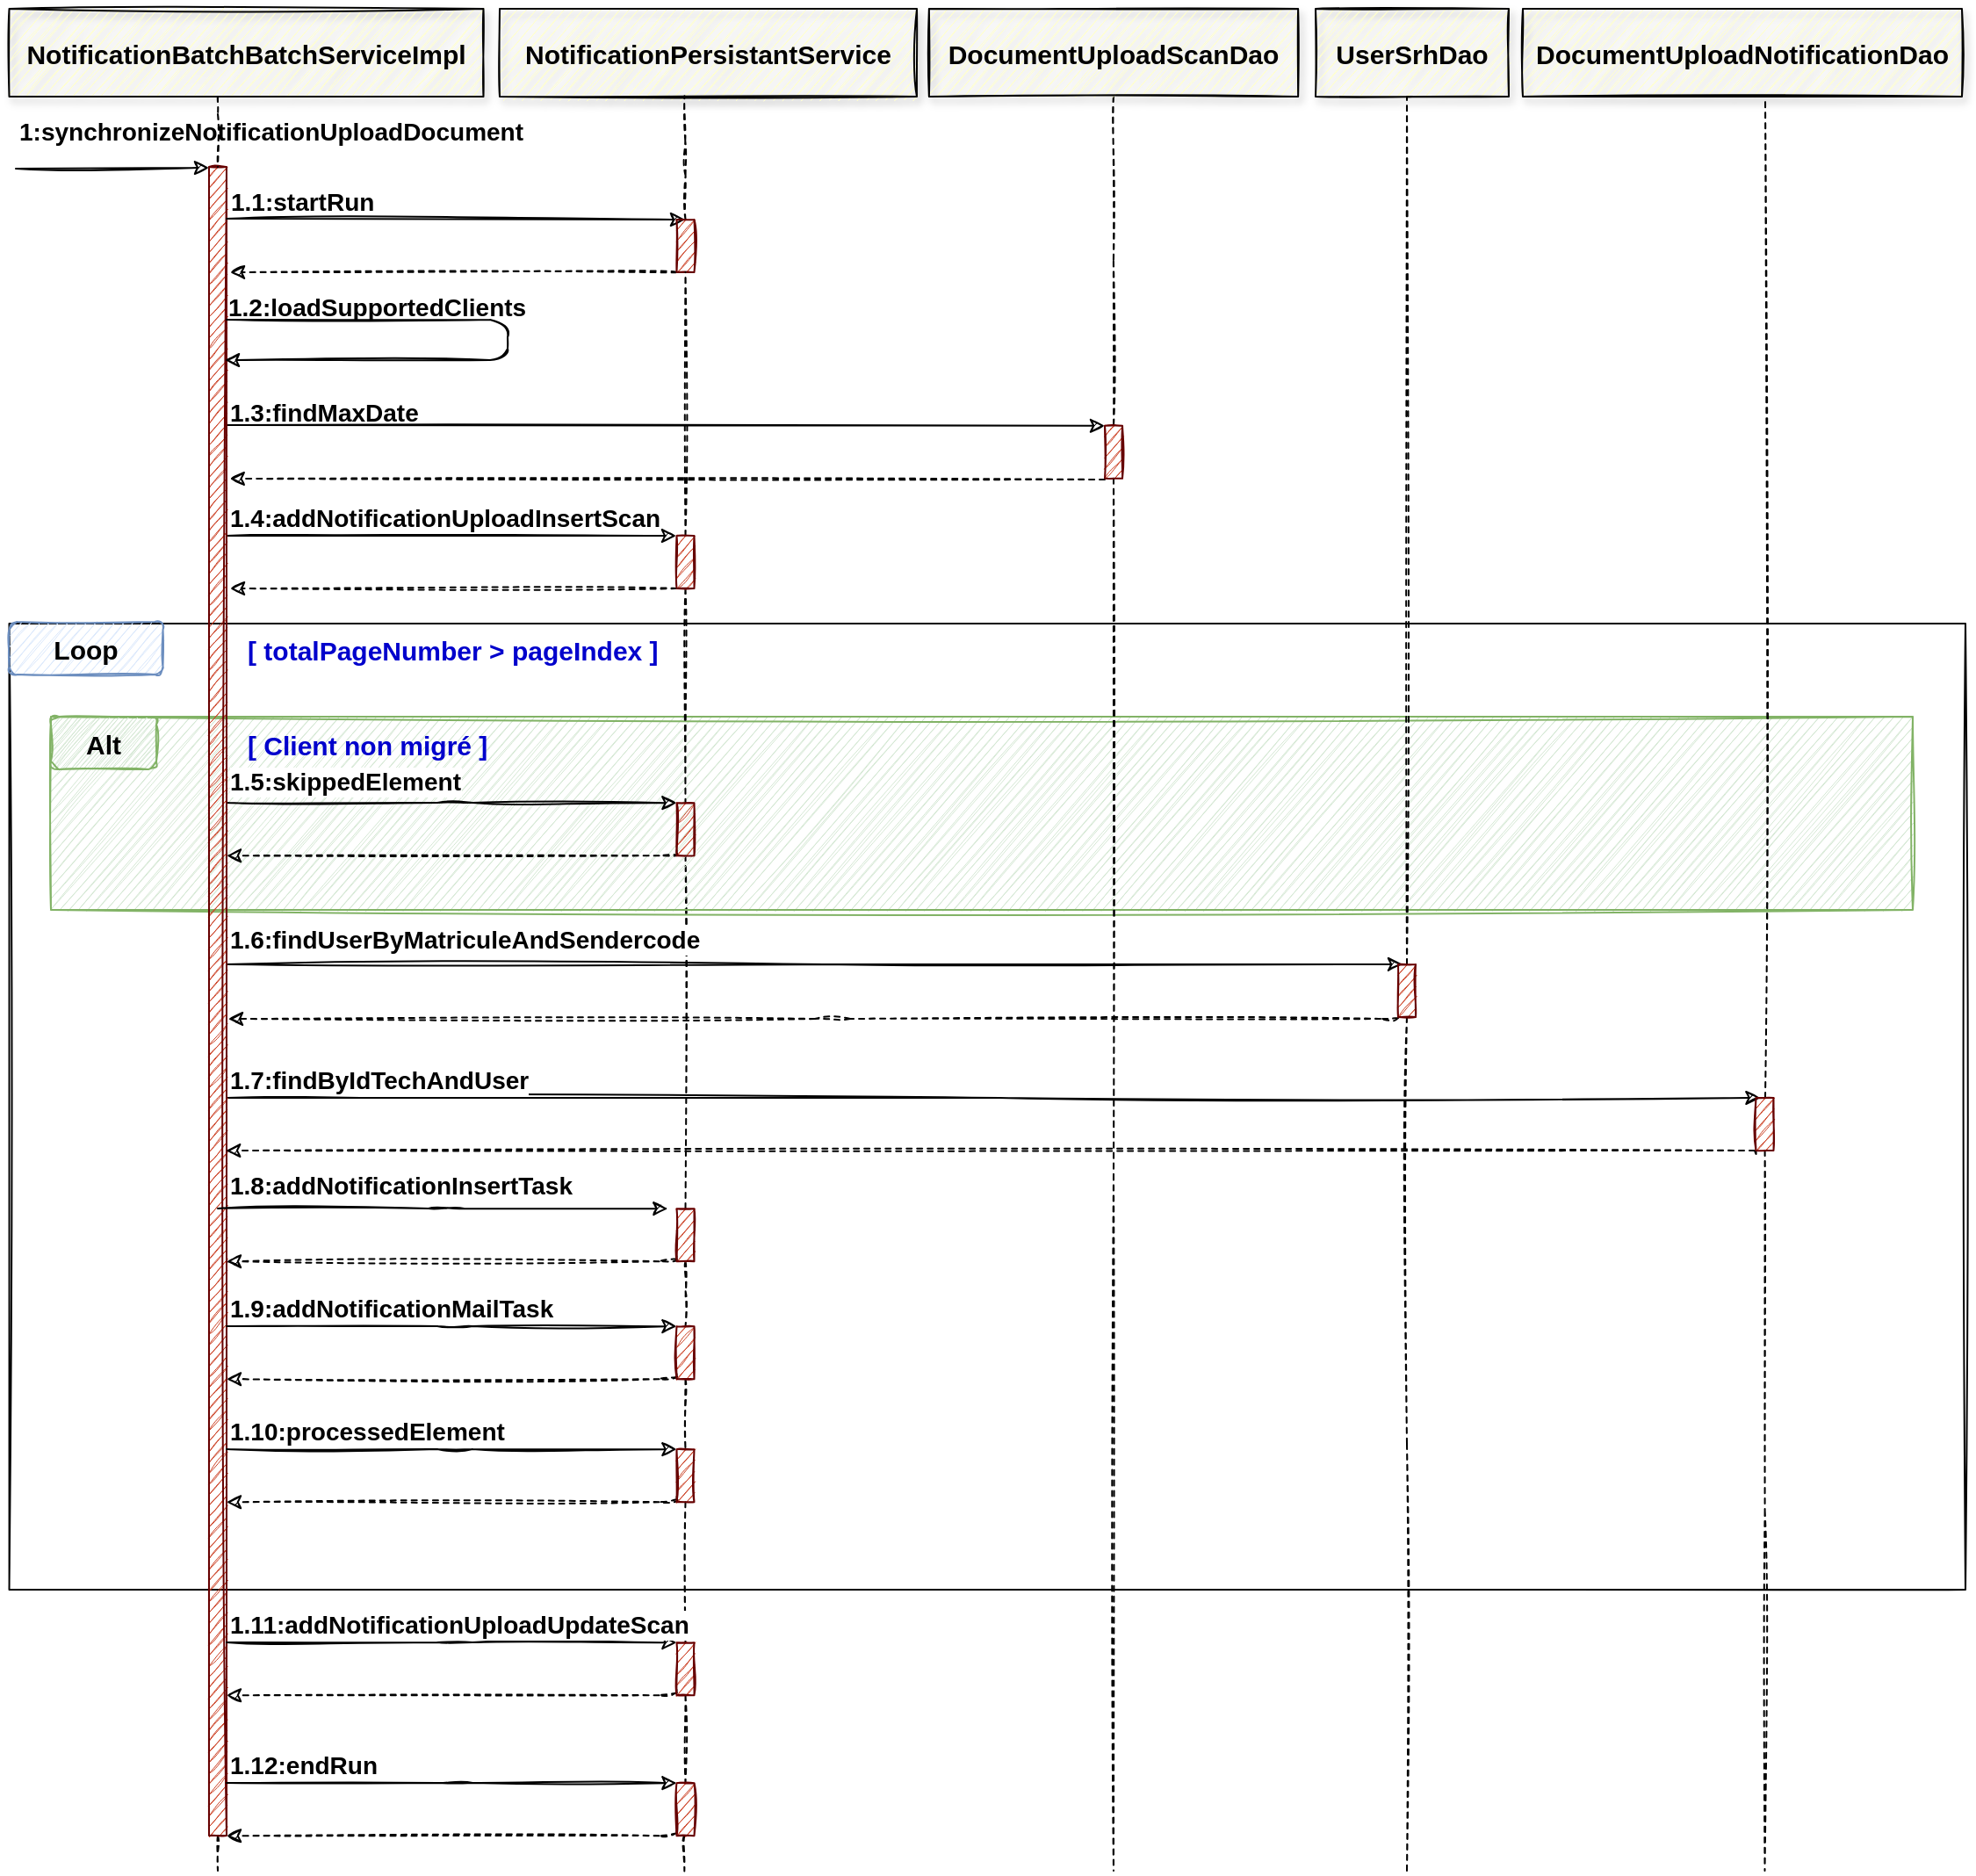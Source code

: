 <mxfile version="15.5.4" type="device"><diagram name="Page-1" id="9361dd3d-8414-5efd-6122-117bd74ce7a7"><mxGraphModel dx="1483" dy="699" grid="1" gridSize="10" guides="1" tooltips="1" connect="1" arrows="1" fold="1" page="0" pageScale="1.5" pageWidth="826" pageHeight="1169" background="none" math="0" shadow="0"><root><mxCell id="0"/><mxCell id="1" parent="0"/><mxCell id="20" value="" style="sketch=1;" parent="1" vertex="1"><mxGeometry x="86.25" y="410" width="1113.75" height="550" as="geometry"/></mxCell><mxCell id="xq3hzOyETr89jlFttqFF-105" value="" style="edgeStyle=orthogonalEdgeStyle;rounded=0;sketch=1;orthogonalLoop=1;jettySize=auto;html=1;dashed=1;fontSize=13;endArrow=none;endFill=0;align=center;startArrow=none;entryX=0.5;entryY=0;entryDx=0;entryDy=0;" edge="1" parent="1" source="xq3hzOyETr89jlFttqFF-112" target="xq3hzOyETr89jlFttqFF-142"><mxGeometry relative="1" as="geometry"><mxPoint x="474" y="806" as="targetPoint"/><mxPoint x="471.3" y="110" as="sourcePoint"/></mxGeometry></mxCell><mxCell id="xq3hzOyETr89jlFttqFF-127" value="" style="fillColor=#d5e8d4;sketch=1;strokeColor=#82b366;" vertex="1" parent="1"><mxGeometry x="110" y="463" width="1060" height="110" as="geometry"/></mxCell><mxCell id="xq3hzOyETr89jlFttqFF-102" value="&lt;b style=&quot;font-size: 14px;&quot;&gt;1.3:findMaxDate&lt;/b&gt;" style="edgeStyle=orthogonalEdgeStyle;sketch=1;orthogonalLoop=1;jettySize=auto;html=1;entryX=0;entryY=0;entryDx=0;entryDy=0;fontSize=14;startArrow=none;startFill=0;endArrow=classic;endFill=1;align=left;curved=1;labelBackgroundColor=none;" edge="1" parent="1"><mxGeometry x="-1" y="7" relative="1" as="geometry"><mxPoint x="210" y="297.0" as="sourcePoint"/><mxPoint x="710" y="297.39" as="targetPoint"/><Array as="points"><mxPoint x="460" y="297"/><mxPoint x="460" y="297"/></Array><mxPoint as="offset"/></mxGeometry></mxCell><mxCell id="xq3hzOyETr89jlFttqFF-110" value="&lt;b style=&quot;font-size: 14px;&quot;&gt;1.4:addNotificationUploadInsertScan&lt;/b&gt;" style="edgeStyle=orthogonalEdgeStyle;sketch=1;orthogonalLoop=1;jettySize=auto;html=1;fontSize=14;startArrow=none;startFill=0;endArrow=classic;endFill=1;align=left;" edge="1" parent="1" source="2"><mxGeometry x="-1" y="10" relative="1" as="geometry"><mxPoint x="466" y="360" as="targetPoint"/><Array as="points"><mxPoint x="466" y="360"/></Array><mxPoint as="offset"/></mxGeometry></mxCell><mxCell id="xq3hzOyETr89jlFttqFF-115" value="&lt;b style=&quot;font-size: 14px;&quot;&gt;1.5:skippedElement&lt;/b&gt;" style="edgeStyle=orthogonalEdgeStyle;sketch=1;orthogonalLoop=1;jettySize=auto;html=1;entryX=0;entryY=0;entryDx=0;entryDy=0;fontSize=14;startArrow=none;startFill=0;endArrow=classic;endFill=1;align=left;rounded=1;" edge="1" parent="1" target="xq3hzOyETr89jlFttqFF-112"><mxGeometry x="-1" y="12" relative="1" as="geometry"><mxPoint x="210" y="512" as="sourcePoint"/><Array as="points"><mxPoint x="340" y="512"/><mxPoint x="340" y="512"/></Array><mxPoint as="offset"/></mxGeometry></mxCell><mxCell id="xq3hzOyETr89jlFttqFF-133" style="edgeStyle=orthogonalEdgeStyle;sketch=1;orthogonalLoop=1;jettySize=auto;html=1;entryX=0.25;entryY=0;entryDx=0;entryDy=0;labelBackgroundColor=#FFFFFF;fontSize=11;fontColor=#FF3333;startArrow=none;startFill=0;endArrow=classic;endFill=1;align=center;rounded=0;" edge="1" parent="1" source="2" target="xq3hzOyETr89jlFttqFF-130"><mxGeometry relative="1" as="geometry"><Array as="points"><mxPoint x="550" y="604"/><mxPoint x="550" y="604"/></Array></mxGeometry></mxCell><mxCell id="xq3hzOyETr89jlFttqFF-134" value="&lt;font color=&quot;#000000&quot; style=&quot;font-size: 14px;&quot;&gt;&lt;b style=&quot;font-size: 14px;&quot;&gt;1.6:findUserByMatriculeAndSendercode&lt;/b&gt;&lt;/font&gt;" style="edgeLabel;html=1;align=left;verticalAlign=middle;resizable=0;points=[];fontSize=14;fontColor=#FF3333;" vertex="1" connectable="0" parent="xq3hzOyETr89jlFttqFF-133"><mxGeometry x="0.221" y="-5" relative="1" as="geometry"><mxPoint x="-409" y="-19" as="offset"/></mxGeometry></mxCell><mxCell id="xq3hzOyETr89jlFttqFF-138" value="&lt;b style=&quot;font-size: 14px;&quot;&gt;1.7:findByIdTechAndUser&lt;/b&gt;" style="edgeStyle=orthogonalEdgeStyle;rounded=0;sketch=1;orthogonalLoop=1;jettySize=auto;html=1;entryX=0.25;entryY=0;entryDx=0;entryDy=0;labelBackgroundColor=#FFFFFF;fontSize=14;fontColor=#000000;startArrow=none;startFill=0;endArrow=classic;endFill=1;align=left;" edge="1" parent="1" source="2" target="xq3hzOyETr89jlFttqFF-136"><mxGeometry x="-1" y="10" relative="1" as="geometry"><Array as="points"><mxPoint x="650" y="680"/><mxPoint x="650" y="680"/></Array><mxPoint as="offset"/></mxGeometry></mxCell><mxCell id="xq3hzOyETr89jlFttqFF-161" style="edgeStyle=orthogonalEdgeStyle;rounded=0;sketch=1;orthogonalLoop=1;jettySize=auto;html=1;dashed=1;labelBackgroundColor=#FFFFFF;fontSize=11;fontColor=#000000;startArrow=none;startFill=0;endArrow=none;endFill=0;align=center;" edge="1" parent="1" source="2"><mxGeometry relative="1" as="geometry"><mxPoint x="205" y="1120" as="targetPoint"/></mxGeometry></mxCell><mxCell id="2" value="" style="fillColor=#CC4125;strokeColor=#660000;sketch=1;" parent="1" vertex="1"><mxGeometry x="200" y="150" width="10" height="950" as="geometry"/></mxCell><mxCell id="3" value="1:synchronizeNotificationUploadDocument" style="edgeStyle=none;verticalLabelPosition=top;verticalAlign=bottom;labelPosition=left;align=left;sketch=1;fontStyle=1;labelBackgroundColor=#FFFFFF;fontSize=14;" parent="1" edge="1"><mxGeometry width="100" height="100" as="geometry"><mxPoint x="90" y="151" as="sourcePoint"/><mxPoint x="200" y="150.5" as="targetPoint"/><mxPoint x="-55" y="-11" as="offset"/></mxGeometry></mxCell><mxCell id="xq3hzOyETr89jlFttqFF-177" style="edgeStyle=orthogonalEdgeStyle;rounded=0;sketch=1;orthogonalLoop=1;jettySize=auto;html=1;entryX=0.5;entryY=0;entryDx=0;entryDy=0;dashed=1;labelBackgroundColor=none;fontSize=15;fontColor=#0000CC;startArrow=none;startFill=0;endArrow=none;endFill=0;align=left;" edge="1" parent="1" source="4" target="2"><mxGeometry relative="1" as="geometry"><Array as="points"><mxPoint x="205" y="120"/><mxPoint x="205" y="120"/></Array></mxGeometry></mxCell><mxCell id="4" value="NotificationBatchBatchServiceImpl" style="shadow=1;fillColor=#FFFFCC;strokeColor=default;sketch=1;fontStyle=1;verticalAlign=middle;horizontal=1;align=center;fontSize=15;" parent="1" vertex="1"><mxGeometry x="86.25" y="60" width="270" height="50" as="geometry"/></mxCell><mxCell id="9" value="1.1:startRun" style="edgeStyle=none;verticalLabelPosition=top;verticalAlign=bottom;sketch=1;fontStyle=1;fontSize=14;align=left;" parent="1" edge="1"><mxGeometry width="100" height="100" as="geometry"><mxPoint x="210" y="179.5" as="sourcePoint"/><mxPoint x="471" y="180" as="targetPoint"/><mxPoint x="-130" as="offset"/></mxGeometry></mxCell><mxCell id="72" value="Loop" style="rounded=1;fontStyle=1;fillColor=#dae8fc;strokeColor=#6c8ebf;sketch=1;fontSize=15;" parent="1" vertex="1"><mxGeometry x="86.25" y="409" width="87.5" height="30" as="geometry"/></mxCell><mxCell id="xq3hzOyETr89jlFttqFF-91" value="NotificationPersistantService" style="shadow=1;fillColor=#FFFFCC;strokeColor=default;sketch=1;fontStyle=1;verticalAlign=middle;horizontal=1;align=center;fontSize=15;" vertex="1" parent="1"><mxGeometry x="365.5" y="60" width="237.5" height="50" as="geometry"/></mxCell><mxCell id="xq3hzOyETr89jlFttqFF-96" style="edgeStyle=orthogonalEdgeStyle;sketch=1;orthogonalLoop=1;jettySize=auto;html=1;dashed=1;fontSize=13;endArrow=classic;endFill=1;align=center;startArrow=none;startFill=0;curved=1;" edge="1" parent="1" source="17"><mxGeometry relative="1" as="geometry"><mxPoint x="212" y="210" as="targetPoint"/><Array as="points"><mxPoint x="212" y="210"/></Array></mxGeometry></mxCell><mxCell id="xq3hzOyETr89jlFttqFF-121" style="edgeStyle=orthogonalEdgeStyle;rounded=1;sketch=1;orthogonalLoop=1;jettySize=auto;html=1;entryX=0.443;entryY=0.992;entryDx=0;entryDy=0;dashed=1;fontSize=11;startArrow=none;startFill=0;endArrow=none;endFill=0;align=center;entryPerimeter=0;" edge="1" parent="1" source="17" target="xq3hzOyETr89jlFttqFF-91"><mxGeometry relative="1" as="geometry"><Array as="points"/></mxGeometry></mxCell><mxCell id="17" value="" style="fillColor=#CC4125;strokeColor=#660000;sketch=1;" parent="1" vertex="1"><mxGeometry x="466.25" y="180" width="10" height="30" as="geometry"/></mxCell><mxCell id="xq3hzOyETr89jlFttqFF-97" value="&lt;b&gt;&lt;font style=&quot;font-size: 14px&quot;&gt;1.2:loadSupportedClients&lt;/font&gt;&lt;/b&gt;" style="edgeStyle=orthogonalEdgeStyle;sketch=1;orthogonalLoop=1;jettySize=auto;html=1;fontSize=13;startArrow=none;startFill=0;endArrow=classic;endFill=1;align=left;labelBackgroundColor=none;rounded=1;" edge="1" parent="1"><mxGeometry x="-1" y="7" relative="1" as="geometry"><mxPoint x="210" y="237" as="sourcePoint"/><mxPoint x="209" y="260" as="targetPoint"/><Array as="points"><mxPoint x="370" y="237"/><mxPoint x="370" y="260"/><mxPoint x="209" y="260"/></Array><mxPoint x="-1" as="offset"/></mxGeometry></mxCell><mxCell id="xq3hzOyETr89jlFttqFF-157" style="edgeStyle=orthogonalEdgeStyle;rounded=0;sketch=1;orthogonalLoop=1;jettySize=auto;html=1;dashed=1;labelBackgroundColor=#FFFFFF;fontSize=11;fontColor=#000000;startArrow=none;startFill=0;endArrow=none;endFill=0;align=center;entryX=0.5;entryY=0;entryDx=0;entryDy=0;" edge="1" parent="1" source="xq3hzOyETr89jlFttqFF-98" target="xq3hzOyETr89jlFttqFF-100"><mxGeometry relative="1" as="geometry"><mxPoint x="716" y="460" as="targetPoint"/></mxGeometry></mxCell><mxCell id="xq3hzOyETr89jlFttqFF-98" value="DocumentUploadScanDao" style="shadow=1;fillColor=#FFFFCC;strokeColor=default;sketch=1;fontStyle=1;verticalAlign=middle;horizontal=1;align=center;fontSize=15;" vertex="1" parent="1"><mxGeometry x="609.93" y="60" width="210.14" height="50" as="geometry"/></mxCell><mxCell id="xq3hzOyETr89jlFttqFF-111" style="edgeStyle=orthogonalEdgeStyle;sketch=1;orthogonalLoop=1;jettySize=auto;html=1;fontSize=11;startArrow=none;startFill=0;endArrow=classic;endFill=1;align=center;exitX=0;exitY=1;exitDx=0;exitDy=0;dashed=1;" edge="1" parent="1" source="xq3hzOyETr89jlFttqFF-104"><mxGeometry relative="1" as="geometry"><mxPoint x="212" y="390" as="targetPoint"/><Array as="points"><mxPoint x="212" y="390"/></Array></mxGeometry></mxCell><mxCell id="xq3hzOyETr89jlFttqFF-119" style="edgeStyle=orthogonalEdgeStyle;rounded=1;sketch=1;orthogonalLoop=1;jettySize=auto;html=1;entryX=0.5;entryY=0;entryDx=0;entryDy=0;dashed=1;fontSize=11;startArrow=none;startFill=0;endArrow=none;endFill=0;align=center;" edge="1" parent="1" source="xq3hzOyETr89jlFttqFF-104" target="xq3hzOyETr89jlFttqFF-112"><mxGeometry relative="1" as="geometry"/></mxCell><mxCell id="xq3hzOyETr89jlFttqFF-120" style="edgeStyle=orthogonalEdgeStyle;rounded=1;sketch=1;orthogonalLoop=1;jettySize=auto;html=1;entryX=0.5;entryY=1;entryDx=0;entryDy=0;dashed=1;fontSize=11;startArrow=none;startFill=0;endArrow=none;endFill=0;align=center;" edge="1" parent="1" source="xq3hzOyETr89jlFttqFF-104" target="17"><mxGeometry relative="1" as="geometry"/></mxCell><mxCell id="xq3hzOyETr89jlFttqFF-104" value="" style="fillColor=#CC4125;strokeColor=#660000;sketch=1;" vertex="1" parent="1"><mxGeometry x="466.25" y="360" width="10" height="30" as="geometry"/></mxCell><mxCell id="xq3hzOyETr89jlFttqFF-116" style="edgeStyle=orthogonalEdgeStyle;rounded=1;sketch=1;orthogonalLoop=1;jettySize=auto;html=1;entryX=1;entryY=0.606;entryDx=0;entryDy=0;entryPerimeter=0;fontSize=11;startArrow=none;startFill=0;endArrow=classic;endFill=1;align=center;exitX=0;exitY=1;exitDx=0;exitDy=0;dashed=1;" edge="1" parent="1"><mxGeometry relative="1" as="geometry"><mxPoint x="466.25" y="539.08" as="sourcePoint"/><mxPoint x="210" y="542.12" as="targetPoint"/><Array as="points"><mxPoint x="466" y="542"/></Array></mxGeometry></mxCell><mxCell id="xq3hzOyETr89jlFttqFF-112" value="" style="fillColor=#CC4125;strokeColor=#660000;sketch=1;" vertex="1" parent="1"><mxGeometry x="466.25" y="512.08" width="10" height="30" as="geometry"/></mxCell><mxCell id="xq3hzOyETr89jlFttqFF-117" value="UserSrhDao" style="shadow=1;fillColor=#FFFFCC;strokeColor=default;sketch=1;fontStyle=1;verticalAlign=middle;horizontal=1;align=center;fontSize=15;" vertex="1" parent="1"><mxGeometry x="830" y="60" width="110" height="50" as="geometry"/></mxCell><mxCell id="xq3hzOyETr89jlFttqFF-122" value="DocumentUploadNotificationDao" style="shadow=1;fillColor=#FFFFCC;strokeColor=default;sketch=1;fontStyle=1;verticalAlign=middle;horizontal=1;align=center;fontSize=15;" vertex="1" parent="1"><mxGeometry x="948" y="60" width="250" height="50" as="geometry"/></mxCell><mxCell id="xq3hzOyETr89jlFttqFF-126" value="&lt;b style=&quot;font-size: 15px;&quot;&gt;&lt;font style=&quot;font-size: 15px;&quot;&gt;[ totalPageNumber &amp;gt; pageIndex ]&lt;/font&gt;&lt;/b&gt;" style="text;html=1;strokeColor=none;fillColor=none;align=left;verticalAlign=middle;whiteSpace=wrap;rounded=0;sketch=1;fontSize=15;fontColor=#0000CC;" vertex="1" parent="1"><mxGeometry x="220" y="410" width="240" height="30" as="geometry"/></mxCell><mxCell id="xq3hzOyETr89jlFttqFF-128" value="Alt" style="rounded=1;fontStyle=1;fillColor=#d5e8d4;strokeColor=#82b366;sketch=1;fontSize=15;" vertex="1" parent="1"><mxGeometry x="110" y="463" width="60" height="30" as="geometry"/></mxCell><mxCell id="xq3hzOyETr89jlFttqFF-129" value="&lt;b style=&quot;font-size: 15px;&quot;&gt;&lt;font style=&quot;font-size: 15px;&quot;&gt;[ Client non migré ]&lt;/font&gt;&lt;/b&gt;" style="text;html=1;strokeColor=none;fillColor=none;align=left;verticalAlign=middle;whiteSpace=wrap;rounded=0;sketch=1;fontSize=15;fontColor=#0000CC;" vertex="1" parent="1"><mxGeometry x="220" y="464" width="140" height="30" as="geometry"/></mxCell><mxCell id="xq3hzOyETr89jlFttqFF-135" style="edgeStyle=orthogonalEdgeStyle;rounded=1;sketch=1;orthogonalLoop=1;jettySize=auto;html=1;labelBackgroundColor=#FFFFFF;fontSize=11;fontColor=#000000;startArrow=none;startFill=0;endArrow=classic;endFill=1;align=center;exitX=0;exitY=1;exitDx=0;exitDy=0;dashed=1;" edge="1" parent="1" source="xq3hzOyETr89jlFttqFF-130"><mxGeometry relative="1" as="geometry"><mxPoint x="211" y="635" as="targetPoint"/><Array as="points"><mxPoint x="555" y="635"/><mxPoint x="211" y="635"/></Array></mxGeometry></mxCell><mxCell id="xq3hzOyETr89jlFttqFF-179" style="edgeStyle=orthogonalEdgeStyle;rounded=0;sketch=1;orthogonalLoop=1;jettySize=auto;html=1;entryX=0.5;entryY=1;entryDx=0;entryDy=0;dashed=1;labelBackgroundColor=none;fontSize=15;fontColor=#0000CC;startArrow=none;startFill=0;endArrow=none;endFill=0;align=left;" edge="1" parent="1" source="xq3hzOyETr89jlFttqFF-130" target="xq3hzOyETr89jlFttqFF-117"><mxGeometry relative="1" as="geometry"><Array as="points"><mxPoint x="882" y="110"/></Array></mxGeometry></mxCell><mxCell id="xq3hzOyETr89jlFttqFF-181" style="edgeStyle=orthogonalEdgeStyle;rounded=0;sketch=1;orthogonalLoop=1;jettySize=auto;html=1;dashed=1;labelBackgroundColor=none;fontSize=15;fontColor=#0000CC;startArrow=none;startFill=0;endArrow=none;endFill=0;align=left;" edge="1" parent="1" source="xq3hzOyETr89jlFttqFF-130"><mxGeometry relative="1" as="geometry"><mxPoint x="882" y="1120" as="targetPoint"/></mxGeometry></mxCell><mxCell id="xq3hzOyETr89jlFttqFF-130" value="" style="fillColor=#CC4125;strokeColor=#660000;sketch=1;" vertex="1" parent="1"><mxGeometry x="877" y="604.0" width="10" height="30" as="geometry"/></mxCell><mxCell id="xq3hzOyETr89jlFttqFF-139" style="edgeStyle=orthogonalEdgeStyle;rounded=0;sketch=1;orthogonalLoop=1;jettySize=auto;html=1;entryX=0.959;entryY=0.775;entryDx=0;entryDy=0;entryPerimeter=0;labelBackgroundColor=#FFFFFF;fontSize=11;fontColor=#000000;startArrow=none;startFill=0;endArrow=classic;endFill=1;align=center;exitX=0;exitY=1;exitDx=0;exitDy=0;dashed=1;" edge="1" parent="1" source="xq3hzOyETr89jlFttqFF-136"><mxGeometry relative="1" as="geometry"><mxPoint x="1103.75" y="712" as="sourcePoint"/><mxPoint x="209.59" y="710" as="targetPoint"/><Array as="points"><mxPoint x="1081" y="712"/><mxPoint x="1080" y="710"/></Array></mxGeometry></mxCell><mxCell id="xq3hzOyETr89jlFttqFF-180" style="edgeStyle=orthogonalEdgeStyle;rounded=0;sketch=1;orthogonalLoop=1;jettySize=auto;html=1;dashed=1;labelBackgroundColor=none;fontSize=15;fontColor=#0000CC;startArrow=none;startFill=0;endArrow=none;endFill=0;align=left;" edge="1" parent="1" source="xq3hzOyETr89jlFttqFF-136"><mxGeometry relative="1" as="geometry"><mxPoint x="1086" y="110" as="targetPoint"/><Array as="points"><mxPoint x="1086" y="110"/></Array></mxGeometry></mxCell><mxCell id="xq3hzOyETr89jlFttqFF-182" style="edgeStyle=orthogonalEdgeStyle;rounded=0;sketch=1;orthogonalLoop=1;jettySize=auto;html=1;dashed=1;labelBackgroundColor=none;fontSize=15;fontColor=#0000CC;startArrow=none;startFill=0;endArrow=none;endFill=0;align=left;" edge="1" parent="1" source="xq3hzOyETr89jlFttqFF-136"><mxGeometry relative="1" as="geometry"><mxPoint x="1085.75" y="1120" as="targetPoint"/></mxGeometry></mxCell><mxCell id="xq3hzOyETr89jlFttqFF-136" value="" style="fillColor=#CC4125;strokeColor=#660000;sketch=1;" vertex="1" parent="1"><mxGeometry x="1080.75" y="680.0" width="10" height="30" as="geometry"/></mxCell><mxCell id="xq3hzOyETr89jlFttqFF-140" value="&lt;b style=&quot;font-size: 14px;&quot;&gt;1.8:addNotificationInsertTask&lt;/b&gt;" style="edgeStyle=orthogonalEdgeStyle;sketch=1;orthogonalLoop=1;jettySize=auto;html=1;entryX=0;entryY=0;entryDx=0;entryDy=0;fontSize=14;startArrow=none;startFill=0;endArrow=classic;endFill=1;align=left;rounded=1;" edge="1" parent="1"><mxGeometry x="-0.961" y="13" relative="1" as="geometry"><mxPoint x="205" y="743" as="sourcePoint"/><Array as="points"><mxPoint x="335" y="743"/><mxPoint x="335" y="743"/></Array><mxPoint as="offset"/><mxPoint x="461.25" y="743.08" as="targetPoint"/></mxGeometry></mxCell><mxCell id="xq3hzOyETr89jlFttqFF-141" style="edgeStyle=orthogonalEdgeStyle;rounded=1;sketch=1;orthogonalLoop=1;jettySize=auto;html=1;entryX=1;entryY=0.606;entryDx=0;entryDy=0;entryPerimeter=0;fontSize=11;startArrow=none;startFill=0;endArrow=classic;endFill=1;align=center;exitX=0;exitY=1;exitDx=0;exitDy=0;dashed=1;" edge="1" parent="1"><mxGeometry relative="1" as="geometry"><mxPoint x="466.25" y="770.08" as="sourcePoint"/><mxPoint x="210" y="773.12" as="targetPoint"/><Array as="points"><mxPoint x="466" y="773"/></Array></mxGeometry></mxCell><mxCell id="xq3hzOyETr89jlFttqFF-167" style="edgeStyle=orthogonalEdgeStyle;rounded=0;sketch=1;orthogonalLoop=1;jettySize=auto;html=1;entryX=0.5;entryY=0;entryDx=0;entryDy=0;dashed=1;labelBackgroundColor=#FFFFFF;fontSize=11;fontColor=#000000;startArrow=none;startFill=0;endArrow=none;endFill=0;align=center;" edge="1" parent="1" source="xq3hzOyETr89jlFttqFF-142" target="xq3hzOyETr89jlFttqFF-145"><mxGeometry relative="1" as="geometry"/></mxCell><mxCell id="xq3hzOyETr89jlFttqFF-142" value="" style="fillColor=#CC4125;strokeColor=#660000;sketch=1;" vertex="1" parent="1"><mxGeometry x="466.25" y="743.08" width="10" height="30" as="geometry"/></mxCell><mxCell id="xq3hzOyETr89jlFttqFF-143" value="&lt;b style=&quot;font-size: 14px;&quot;&gt;1.9:addNotificationMailTask&lt;/b&gt;" style="edgeStyle=orthogonalEdgeStyle;sketch=1;orthogonalLoop=1;jettySize=auto;html=1;entryX=0;entryY=0;entryDx=0;entryDy=0;fontSize=14;startArrow=none;startFill=0;endArrow=classic;endFill=1;align=left;rounded=1;" edge="1" parent="1" target="xq3hzOyETr89jlFttqFF-145"><mxGeometry x="-1" y="10" relative="1" as="geometry"><mxPoint x="210" y="810" as="sourcePoint"/><Array as="points"><mxPoint x="340" y="810"/><mxPoint x="340" y="810"/></Array><mxPoint as="offset"/></mxGeometry></mxCell><mxCell id="xq3hzOyETr89jlFttqFF-144" style="edgeStyle=orthogonalEdgeStyle;rounded=1;sketch=1;orthogonalLoop=1;jettySize=auto;html=1;entryX=1;entryY=0.606;entryDx=0;entryDy=0;entryPerimeter=0;fontSize=11;startArrow=none;startFill=0;endArrow=classic;endFill=1;align=center;exitX=0;exitY=1;exitDx=0;exitDy=0;dashed=1;" edge="1" parent="1"><mxGeometry relative="1" as="geometry"><mxPoint x="466.25" y="837.08" as="sourcePoint"/><mxPoint x="210" y="840.12" as="targetPoint"/><Array as="points"><mxPoint x="466" y="840"/></Array></mxGeometry></mxCell><mxCell id="xq3hzOyETr89jlFttqFF-168" style="edgeStyle=orthogonalEdgeStyle;rounded=0;sketch=1;orthogonalLoop=1;jettySize=auto;html=1;entryX=0.5;entryY=0;entryDx=0;entryDy=0;dashed=1;labelBackgroundColor=#FFFFFF;fontSize=11;fontColor=#000000;startArrow=none;startFill=0;endArrow=none;endFill=0;align=center;" edge="1" parent="1" source="xq3hzOyETr89jlFttqFF-145" target="xq3hzOyETr89jlFttqFF-148"><mxGeometry relative="1" as="geometry"/></mxCell><mxCell id="xq3hzOyETr89jlFttqFF-145" value="" style="fillColor=#CC4125;strokeColor=#660000;sketch=1;" vertex="1" parent="1"><mxGeometry x="466.25" y="810.08" width="10" height="30" as="geometry"/></mxCell><mxCell id="xq3hzOyETr89jlFttqFF-146" value="&lt;b style=&quot;font-size: 14px;&quot;&gt;1.10:processedElement&lt;/b&gt;" style="edgeStyle=orthogonalEdgeStyle;sketch=1;orthogonalLoop=1;jettySize=auto;html=1;entryX=0;entryY=0;entryDx=0;entryDy=0;fontSize=14;startArrow=none;startFill=0;endArrow=classic;endFill=1;align=left;rounded=1;" edge="1" parent="1" target="xq3hzOyETr89jlFttqFF-148"><mxGeometry x="-1" y="10" relative="1" as="geometry"><mxPoint x="210" y="880" as="sourcePoint"/><Array as="points"><mxPoint x="340" y="880"/><mxPoint x="340" y="880"/></Array><mxPoint as="offset"/></mxGeometry></mxCell><mxCell id="xq3hzOyETr89jlFttqFF-147" style="edgeStyle=orthogonalEdgeStyle;rounded=1;sketch=1;orthogonalLoop=1;jettySize=auto;html=1;entryX=1;entryY=0.606;entryDx=0;entryDy=0;entryPerimeter=0;fontSize=11;startArrow=none;startFill=0;endArrow=classic;endFill=1;align=center;exitX=0;exitY=1;exitDx=0;exitDy=0;dashed=1;" edge="1" parent="1"><mxGeometry relative="1" as="geometry"><mxPoint x="466.25" y="907.08" as="sourcePoint"/><mxPoint x="210" y="910.12" as="targetPoint"/><Array as="points"><mxPoint x="466" y="910"/></Array></mxGeometry></mxCell><mxCell id="xq3hzOyETr89jlFttqFF-166" style="edgeStyle=orthogonalEdgeStyle;rounded=0;sketch=1;orthogonalLoop=1;jettySize=auto;html=1;entryX=0.5;entryY=0;entryDx=0;entryDy=0;dashed=1;labelBackgroundColor=#FFFFFF;fontSize=11;fontColor=#000000;startArrow=none;startFill=0;endArrow=none;endFill=0;align=center;" edge="1" parent="1" source="xq3hzOyETr89jlFttqFF-148" target="xq3hzOyETr89jlFttqFF-151"><mxGeometry relative="1" as="geometry"/></mxCell><mxCell id="xq3hzOyETr89jlFttqFF-148" value="" style="fillColor=#CC4125;strokeColor=#660000;sketch=1;" vertex="1" parent="1"><mxGeometry x="466.25" y="880.08" width="10" height="30" as="geometry"/></mxCell><mxCell id="xq3hzOyETr89jlFttqFF-149" value="&lt;b style=&quot;font-size: 14px;&quot;&gt;&lt;font style=&quot;font-size: 14px;&quot;&gt;1.11:addNotificationUploadUpdateScan&lt;/font&gt;&lt;/b&gt;" style="edgeStyle=orthogonalEdgeStyle;sketch=1;orthogonalLoop=1;jettySize=auto;html=1;entryX=0;entryY=0;entryDx=0;entryDy=0;fontSize=14;startArrow=none;startFill=0;endArrow=classic;endFill=1;align=left;rounded=1;" edge="1" parent="1"><mxGeometry x="-1" y="10" relative="1" as="geometry"><mxPoint x="210" y="990" as="sourcePoint"/><Array as="points"><mxPoint x="340" y="990"/><mxPoint x="340" y="990"/></Array><mxPoint as="offset"/><mxPoint x="466.25" y="990.08" as="targetPoint"/></mxGeometry></mxCell><mxCell id="xq3hzOyETr89jlFttqFF-150" style="edgeStyle=orthogonalEdgeStyle;rounded=1;sketch=1;orthogonalLoop=1;jettySize=auto;html=1;entryX=1;entryY=0.606;entryDx=0;entryDy=0;entryPerimeter=0;fontSize=11;startArrow=none;startFill=0;endArrow=classic;endFill=1;align=center;exitX=0;exitY=1;exitDx=0;exitDy=0;dashed=1;" edge="1" parent="1"><mxGeometry relative="1" as="geometry"><mxPoint x="466.25" y="1017.08" as="sourcePoint"/><mxPoint x="210" y="1020.12" as="targetPoint"/><Array as="points"><mxPoint x="466" y="1020"/></Array></mxGeometry></mxCell><mxCell id="xq3hzOyETr89jlFttqFF-165" style="edgeStyle=orthogonalEdgeStyle;rounded=0;sketch=1;orthogonalLoop=1;jettySize=auto;html=1;entryX=0.5;entryY=0;entryDx=0;entryDy=0;dashed=1;labelBackgroundColor=#FFFFFF;fontSize=11;fontColor=#000000;startArrow=none;startFill=0;endArrow=none;endFill=0;align=center;" edge="1" parent="1" source="xq3hzOyETr89jlFttqFF-151" target="xq3hzOyETr89jlFttqFF-154"><mxGeometry relative="1" as="geometry"/></mxCell><mxCell id="xq3hzOyETr89jlFttqFF-151" value="" style="fillColor=#CC4125;strokeColor=#660000;sketch=1;" vertex="1" parent="1"><mxGeometry x="466.25" y="990.08" width="10" height="30" as="geometry"/></mxCell><mxCell id="xq3hzOyETr89jlFttqFF-152" value="&lt;b style=&quot;font-size: 14px;&quot;&gt;1.12:endRun&lt;/b&gt;" style="edgeStyle=orthogonalEdgeStyle;sketch=1;orthogonalLoop=1;jettySize=auto;html=1;entryX=0;entryY=0;entryDx=0;entryDy=0;fontSize=14;startArrow=none;startFill=0;endArrow=classic;endFill=1;align=left;rounded=1;" edge="1" parent="1" target="xq3hzOyETr89jlFttqFF-154"><mxGeometry x="-1" y="10" relative="1" as="geometry"><mxPoint x="210" y="1070" as="sourcePoint"/><Array as="points"><mxPoint x="340" y="1070"/><mxPoint x="340" y="1070"/></Array><mxPoint as="offset"/></mxGeometry></mxCell><mxCell id="xq3hzOyETr89jlFttqFF-153" style="edgeStyle=orthogonalEdgeStyle;rounded=1;sketch=1;orthogonalLoop=1;jettySize=auto;html=1;entryX=1;entryY=0.606;entryDx=0;entryDy=0;entryPerimeter=0;fontSize=11;startArrow=none;startFill=0;endArrow=classic;endFill=1;align=center;exitX=0;exitY=1;exitDx=0;exitDy=0;dashed=1;" edge="1" parent="1"><mxGeometry relative="1" as="geometry"><mxPoint x="466.25" y="1097.08" as="sourcePoint"/><mxPoint x="210" y="1100.12" as="targetPoint"/><Array as="points"><mxPoint x="466" y="1100"/></Array></mxGeometry></mxCell><mxCell id="xq3hzOyETr89jlFttqFF-164" style="edgeStyle=orthogonalEdgeStyle;rounded=0;sketch=1;orthogonalLoop=1;jettySize=auto;html=1;entryX=0.353;entryY=0.995;entryDx=0;entryDy=0;entryPerimeter=0;dashed=1;labelBackgroundColor=#FFFFFF;fontSize=11;fontColor=#000000;startArrow=none;startFill=0;endArrow=none;endFill=0;align=center;" edge="1" parent="1" source="xq3hzOyETr89jlFttqFF-154"><mxGeometry relative="1" as="geometry"><mxPoint x="470.66" y="1120.25" as="targetPoint"/><Array as="points"><mxPoint x="471" y="1100"/><mxPoint x="471" y="1100"/></Array></mxGeometry></mxCell><mxCell id="xq3hzOyETr89jlFttqFF-154" value="" style="fillColor=#CC4125;strokeColor=#660000;sketch=1;" vertex="1" parent="1"><mxGeometry x="466.25" y="1070.08" width="10" height="30" as="geometry"/></mxCell><mxCell id="xq3hzOyETr89jlFttqFF-169" style="edgeStyle=orthogonalEdgeStyle;rounded=0;sketch=1;orthogonalLoop=1;jettySize=auto;html=1;dashed=1;labelBackgroundColor=#FFFFFF;fontSize=11;fontColor=#000000;startArrow=none;startFill=0;endArrow=none;endFill=0;align=center;" edge="1" parent="1" source="xq3hzOyETr89jlFttqFF-100"><mxGeometry relative="1" as="geometry"><mxPoint x="715" y="1120" as="targetPoint"/></mxGeometry></mxCell><mxCell id="xq3hzOyETr89jlFttqFF-184" style="edgeStyle=orthogonalEdgeStyle;rounded=0;sketch=1;orthogonalLoop=1;jettySize=auto;html=1;entryX=1.186;entryY=0.19;entryDx=0;entryDy=0;entryPerimeter=0;dashed=1;labelBackgroundColor=none;fontSize=15;fontColor=#0000CC;startArrow=none;startFill=0;endArrow=classic;endFill=1;align=left;" edge="1" parent="1"><mxGeometry relative="1" as="geometry"><mxPoint x="710" y="328" as="sourcePoint"/><mxPoint x="211.86" y="327.5" as="targetPoint"/><Array as="points"><mxPoint x="710" y="328"/></Array></mxGeometry></mxCell><mxCell id="xq3hzOyETr89jlFttqFF-100" value="" style="fillColor=#CC4125;strokeColor=#660000;sketch=1;fillStyle=auto;" vertex="1" parent="1"><mxGeometry x="710" y="297.39" width="10" height="30" as="geometry"/></mxCell></root></mxGraphModel></diagram></mxfile>